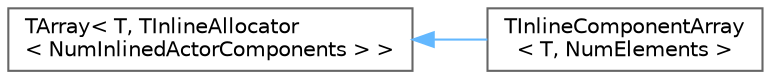 digraph "Graphical Class Hierarchy"
{
 // INTERACTIVE_SVG=YES
 // LATEX_PDF_SIZE
  bgcolor="transparent";
  edge [fontname=Helvetica,fontsize=10,labelfontname=Helvetica,labelfontsize=10];
  node [fontname=Helvetica,fontsize=10,shape=box,height=0.2,width=0.4];
  rankdir="LR";
  Node0 [id="Node000000",label="TArray\< T, TInlineAllocator\l\< NumInlinedActorComponents \> \>",height=0.2,width=0.4,color="grey40", fillcolor="white", style="filled",URL="$d4/d52/classTArray.html",tooltip=" "];
  Node0 -> Node1 [id="edge6116_Node000000_Node000001",dir="back",color="steelblue1",style="solid",tooltip=" "];
  Node1 [id="Node000001",label="TInlineComponentArray\l\< T, NumElements \>",height=0.2,width=0.4,color="grey40", fillcolor="white", style="filled",URL="$d6/d03/classTInlineComponentArray.html",tooltip="TInlineComponentArray is simply a TArray that reserves a fixed amount of space on the stack to try to..."];
}
